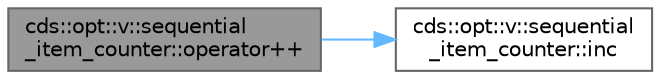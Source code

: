 digraph "cds::opt::v::sequential_item_counter::operator++"
{
 // LATEX_PDF_SIZE
  bgcolor="transparent";
  edge [fontname=Helvetica,fontsize=10,labelfontname=Helvetica,labelfontsize=10];
  node [fontname=Helvetica,fontsize=10,shape=box,height=0.2,width=0.4];
  rankdir="LR";
  Node1 [id="Node000001",label="cds::opt::v::sequential\l_item_counter::operator++",height=0.2,width=0.4,color="gray40", fillcolor="grey60", style="filled", fontcolor="black",tooltip="Preincrement"];
  Node1 -> Node2 [id="edge1_Node000001_Node000002",color="steelblue1",style="solid",tooltip=" "];
  Node2 [id="Node000002",label="cds::opt::v::sequential\l_item_counter::inc",height=0.2,width=0.4,color="grey40", fillcolor="white", style="filled",URL="$classcds_1_1opt_1_1v_1_1sequential__item__counter.html#a4b3e9f7b7293bdd9c558f822ee9dc7f0",tooltip="Increments the counter. Semantics: postincrement"];
}
